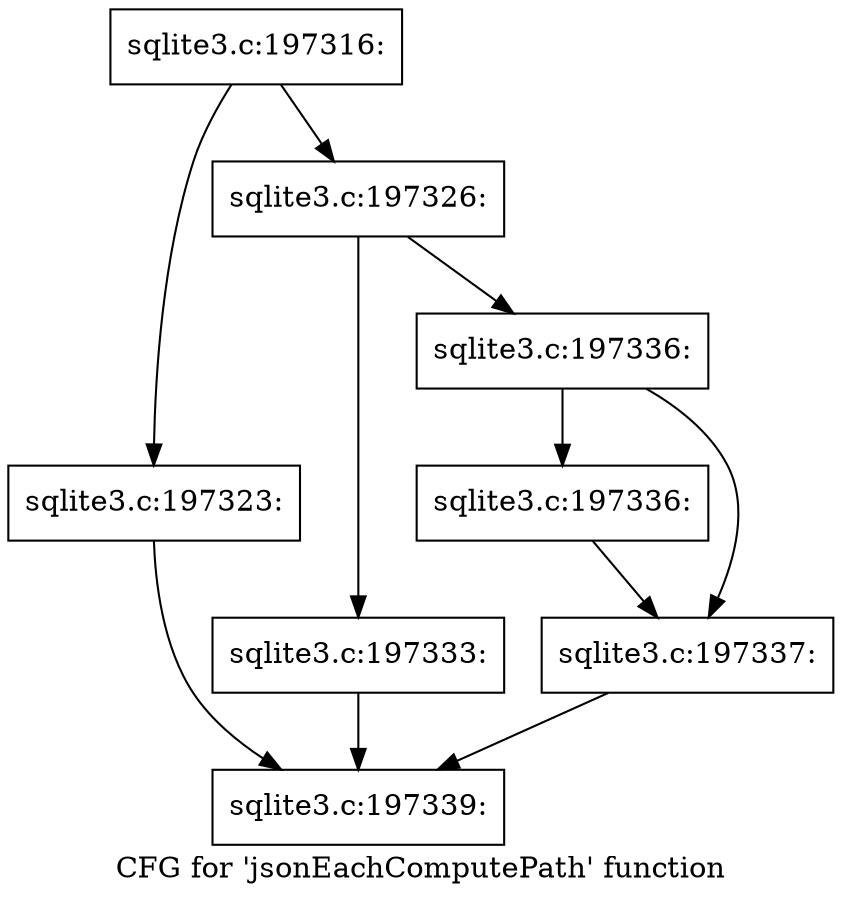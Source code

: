 digraph "CFG for 'jsonEachComputePath' function" {
	label="CFG for 'jsonEachComputePath' function";

	Node0x55c0fb7d4fd0 [shape=record,label="{sqlite3.c:197316:}"];
	Node0x55c0fb7d4fd0 -> Node0x55c0fb7e8830;
	Node0x55c0fb7d4fd0 -> Node0x55c0fb7e8880;
	Node0x55c0fb7e8830 [shape=record,label="{sqlite3.c:197323:}"];
	Node0x55c0fb7e8830 -> Node0x55c0fb7ea3d0;
	Node0x55c0fb7e8880 [shape=record,label="{sqlite3.c:197326:}"];
	Node0x55c0fb7e8880 -> Node0x55c0fb7ea380;
	Node0x55c0fb7e8880 -> Node0x55c0fb7ea420;
	Node0x55c0fb7ea380 [shape=record,label="{sqlite3.c:197333:}"];
	Node0x55c0fb7ea380 -> Node0x55c0fb7ea3d0;
	Node0x55c0fb7ea420 [shape=record,label="{sqlite3.c:197336:}"];
	Node0x55c0fb7ea420 -> Node0x55c0fb7eb000;
	Node0x55c0fb7ea420 -> Node0x55c0fb7eb050;
	Node0x55c0fb7eb000 [shape=record,label="{sqlite3.c:197336:}"];
	Node0x55c0fb7eb000 -> Node0x55c0fb7eb050;
	Node0x55c0fb7eb050 [shape=record,label="{sqlite3.c:197337:}"];
	Node0x55c0fb7eb050 -> Node0x55c0fb7ea3d0;
	Node0x55c0fb7ea3d0 [shape=record,label="{sqlite3.c:197339:}"];
}
